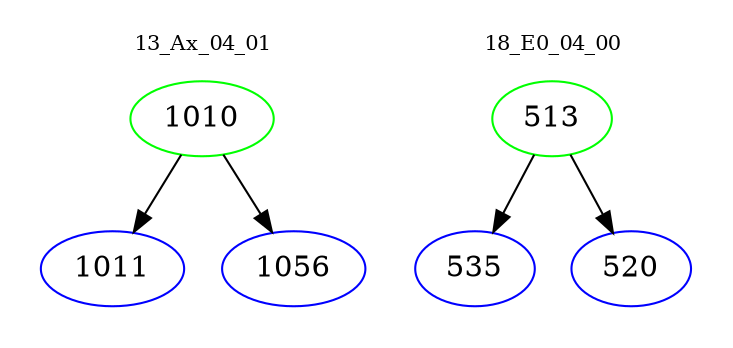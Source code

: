 digraph{
subgraph cluster_0 {
color = white
label = "13_Ax_04_01";
fontsize=10;
T0_1010 [label="1010", color="green"]
T0_1010 -> T0_1011 [color="black"]
T0_1011 [label="1011", color="blue"]
T0_1010 -> T0_1056 [color="black"]
T0_1056 [label="1056", color="blue"]
}
subgraph cluster_1 {
color = white
label = "18_E0_04_00";
fontsize=10;
T1_513 [label="513", color="green"]
T1_513 -> T1_535 [color="black"]
T1_535 [label="535", color="blue"]
T1_513 -> T1_520 [color="black"]
T1_520 [label="520", color="blue"]
}
}
